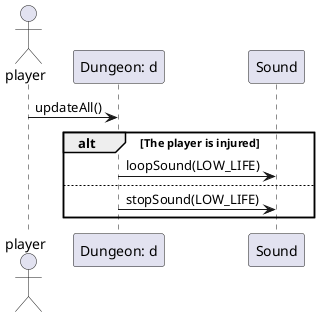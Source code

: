 @startuml
actor player

participant "Dungeon: d" as d
participant "Sound" as s

player -> d: updateAll()

alt The player is injured
    d -> s: loopSound(LOW_LIFE)
else
    d -> s: stopSound(LOW_LIFE)
end

@enduml